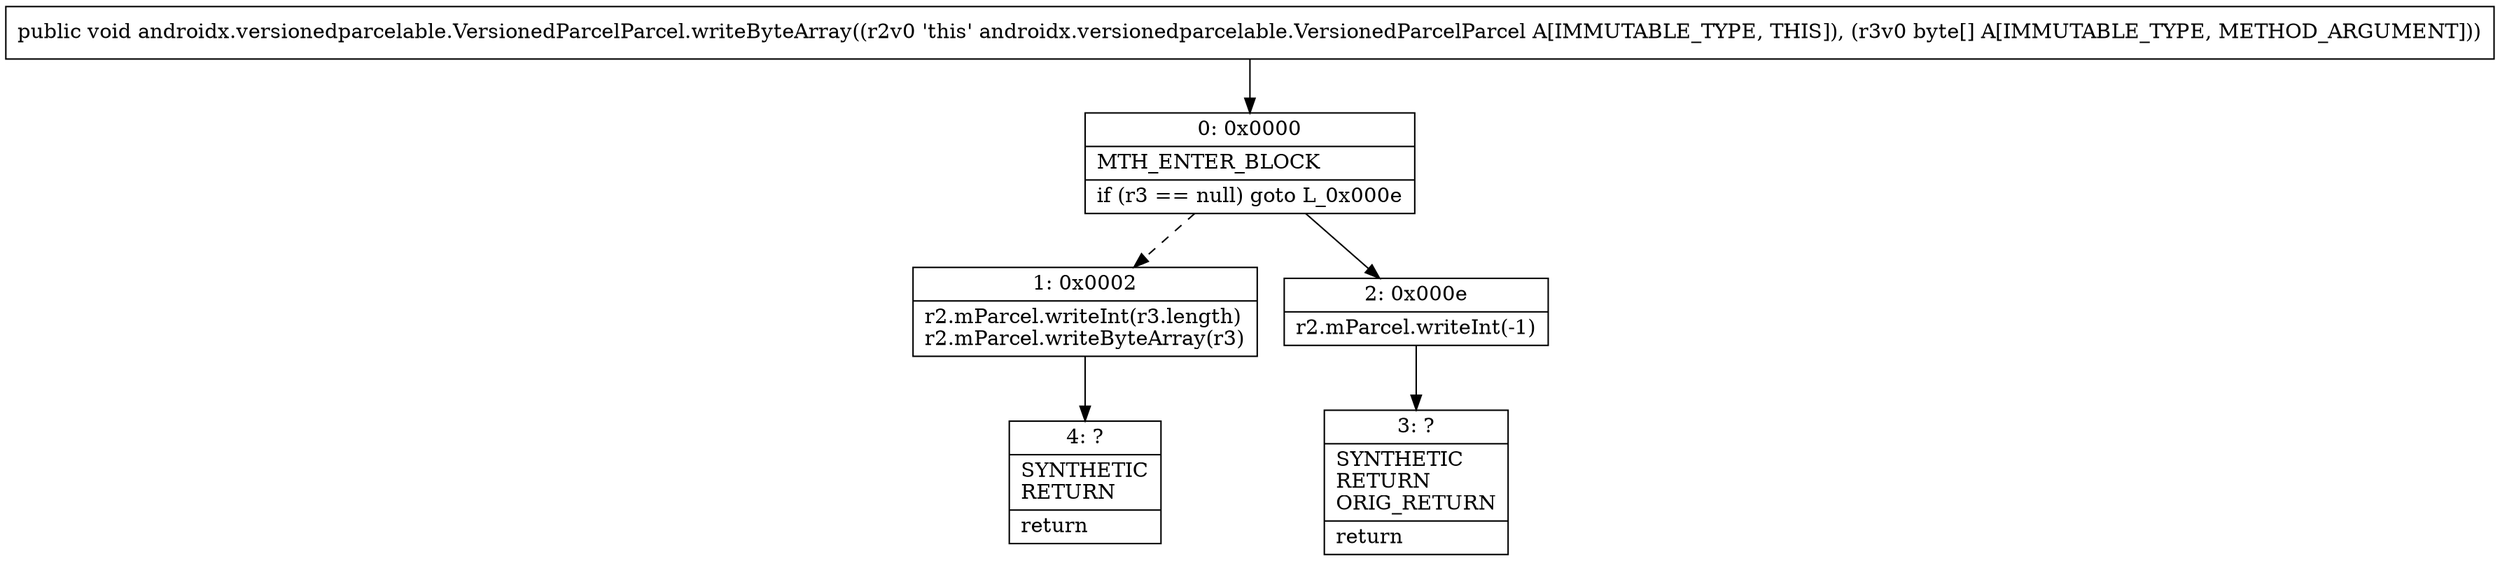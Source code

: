 digraph "CFG forandroidx.versionedparcelable.VersionedParcelParcel.writeByteArray([B)V" {
Node_0 [shape=record,label="{0\:\ 0x0000|MTH_ENTER_BLOCK\l|if (r3 == null) goto L_0x000e\l}"];
Node_1 [shape=record,label="{1\:\ 0x0002|r2.mParcel.writeInt(r3.length)\lr2.mParcel.writeByteArray(r3)\l}"];
Node_2 [shape=record,label="{2\:\ 0x000e|r2.mParcel.writeInt(\-1)\l}"];
Node_3 [shape=record,label="{3\:\ ?|SYNTHETIC\lRETURN\lORIG_RETURN\l|return\l}"];
Node_4 [shape=record,label="{4\:\ ?|SYNTHETIC\lRETURN\l|return\l}"];
MethodNode[shape=record,label="{public void androidx.versionedparcelable.VersionedParcelParcel.writeByteArray((r2v0 'this' androidx.versionedparcelable.VersionedParcelParcel A[IMMUTABLE_TYPE, THIS]), (r3v0 byte[] A[IMMUTABLE_TYPE, METHOD_ARGUMENT])) }"];
MethodNode -> Node_0;
Node_0 -> Node_1[style=dashed];
Node_0 -> Node_2;
Node_1 -> Node_4;
Node_2 -> Node_3;
}


